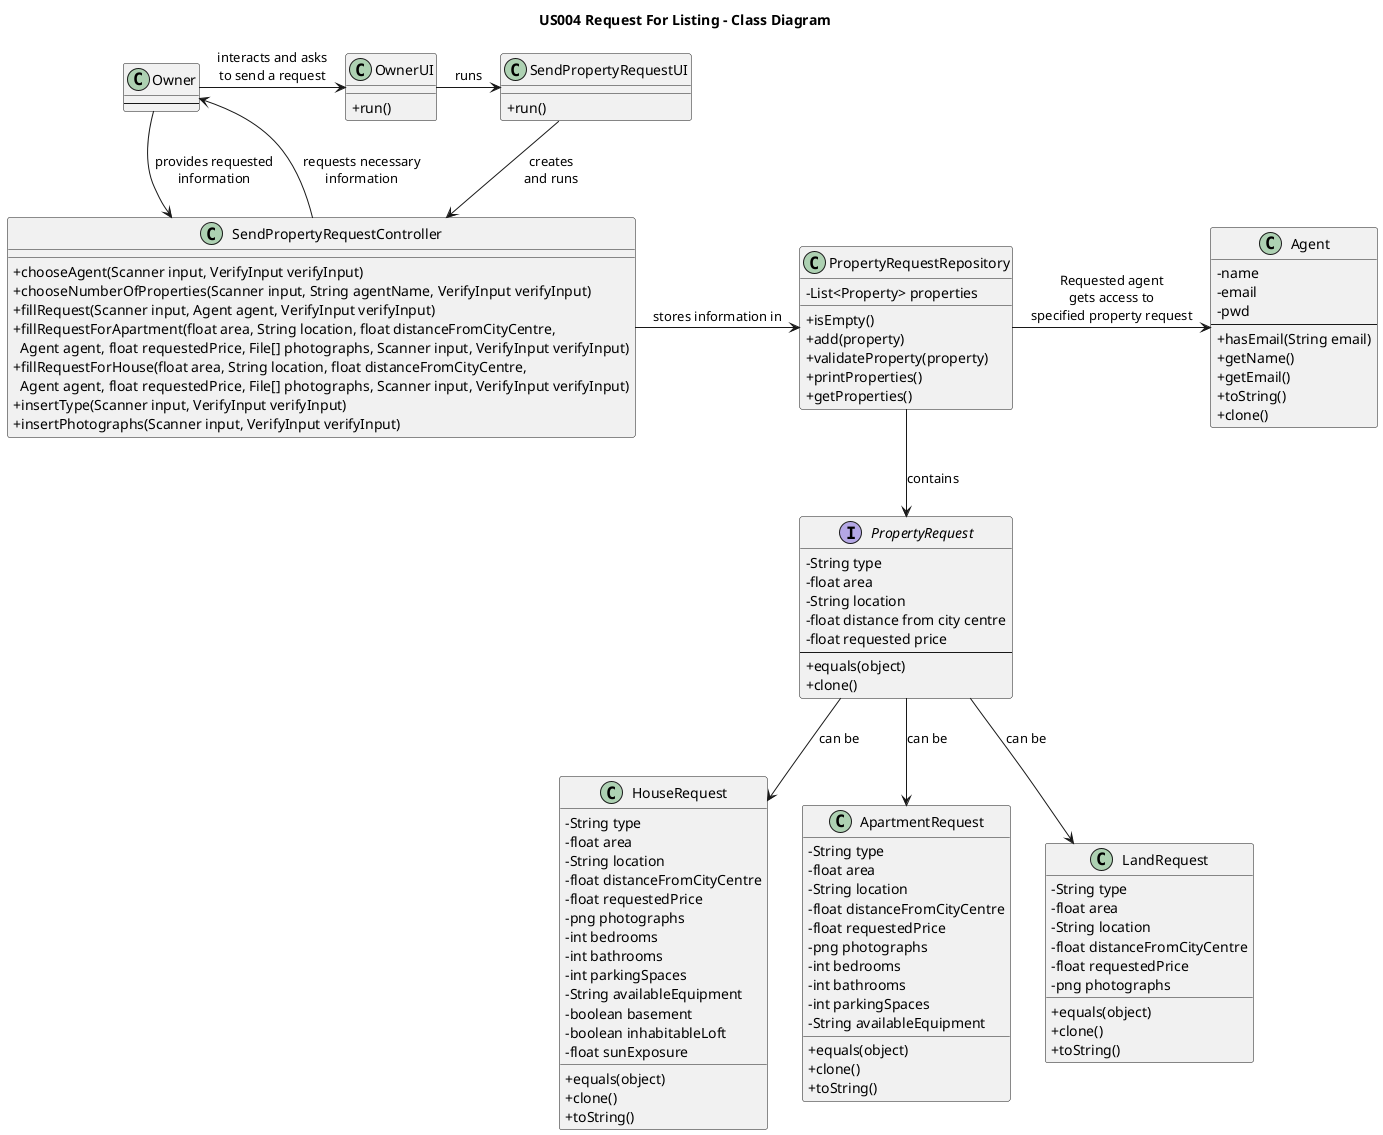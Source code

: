 @startuml
skinparam packageStyle rectangle
skinparam shadowing false
skinparam classAttributeIconSize 0
title US004 Request For Listing - Class Diagram

class Owner {
----
}
class OwnerUI{
___
+run()
}

class SendPropertyRequestUI{
___
+run()
}

class SendPropertyRequestController{
___
+chooseAgent(Scanner input, VerifyInput verifyInput)
+chooseNumberOfProperties(Scanner input, String agentName, VerifyInput verifyInput)
+fillRequest(Scanner input, Agent agent, VerifyInput verifyInput)
+fillRequestForApartment(float area, String location, float distanceFromCityCentre,\n  Agent agent, float requestedPrice, File[] photographs, Scanner input, VerifyInput verifyInput)
+fillRequestForHouse(float area, String location, float distanceFromCityCentre,\n  Agent agent, float requestedPrice, File[] photographs, Scanner input, VerifyInput verifyInput)
+insertType(Scanner input, VerifyInput verifyInput)
+insertPhotographs(Scanner input, VerifyInput verifyInput)
}

class Agent {
-name
-email
-pwd
----
+hasEmail(String email)
+getName()
+getEmail()
+toString()
+clone()
}

class HouseRequest {
-String type
-float area
-String location
-float distanceFromCityCentre
-float requestedPrice
-png photographs
-int bedrooms
-int bathrooms
-int parkingSpaces
-String availableEquipment
-boolean basement
-boolean inhabitableLoft
-float sunExposure
___
+equals(object)
+clone()
+toString()
}

class ApartmentRequest {
-String type
-float area
-String location
-float distanceFromCityCentre
-float requestedPrice
-png photographs
-int bedrooms
-int bathrooms
-int parkingSpaces
-String availableEquipment
___
+equals(object)
+clone()
+toString()
}

class LandRequest{
-String type
-float area
-String location
-float distanceFromCityCentre
-float requestedPrice
-png photographs
___
+equals(object)
+clone()
+toString()
}

class PropertyRequestRepository {
-List<Property> properties
___
+isEmpty()
+add(property)
+validateProperty(property)
+printProperties()
+getProperties()
}

interface PropertyRequest{
-String type
-float area
-String location
-float distance from city centre
-float requested price
---
+equals(object)
+clone()
}

Owner -> OwnerUI : interacts and asks\nto send a request
OwnerUI -> SendPropertyRequestUI : runs
SendPropertyRequestUI --> SendPropertyRequestController : creates\nand runs

SendPropertyRequestController -> Owner : requests necessary\ninformation
Owner -> SendPropertyRequestController : provides requested\ninformation
SendPropertyRequestController -> PropertyRequestRepository : stores information in
PropertyRequestRepository -> Agent : Requested agent\ngets access to\nspecified property request

PropertyRequestRepository --> PropertyRequest : contains

PropertyRequest --> ApartmentRequest : can be
PropertyRequest --> HouseRequest : can be
PropertyRequest --> LandRequest : can be

@enduml